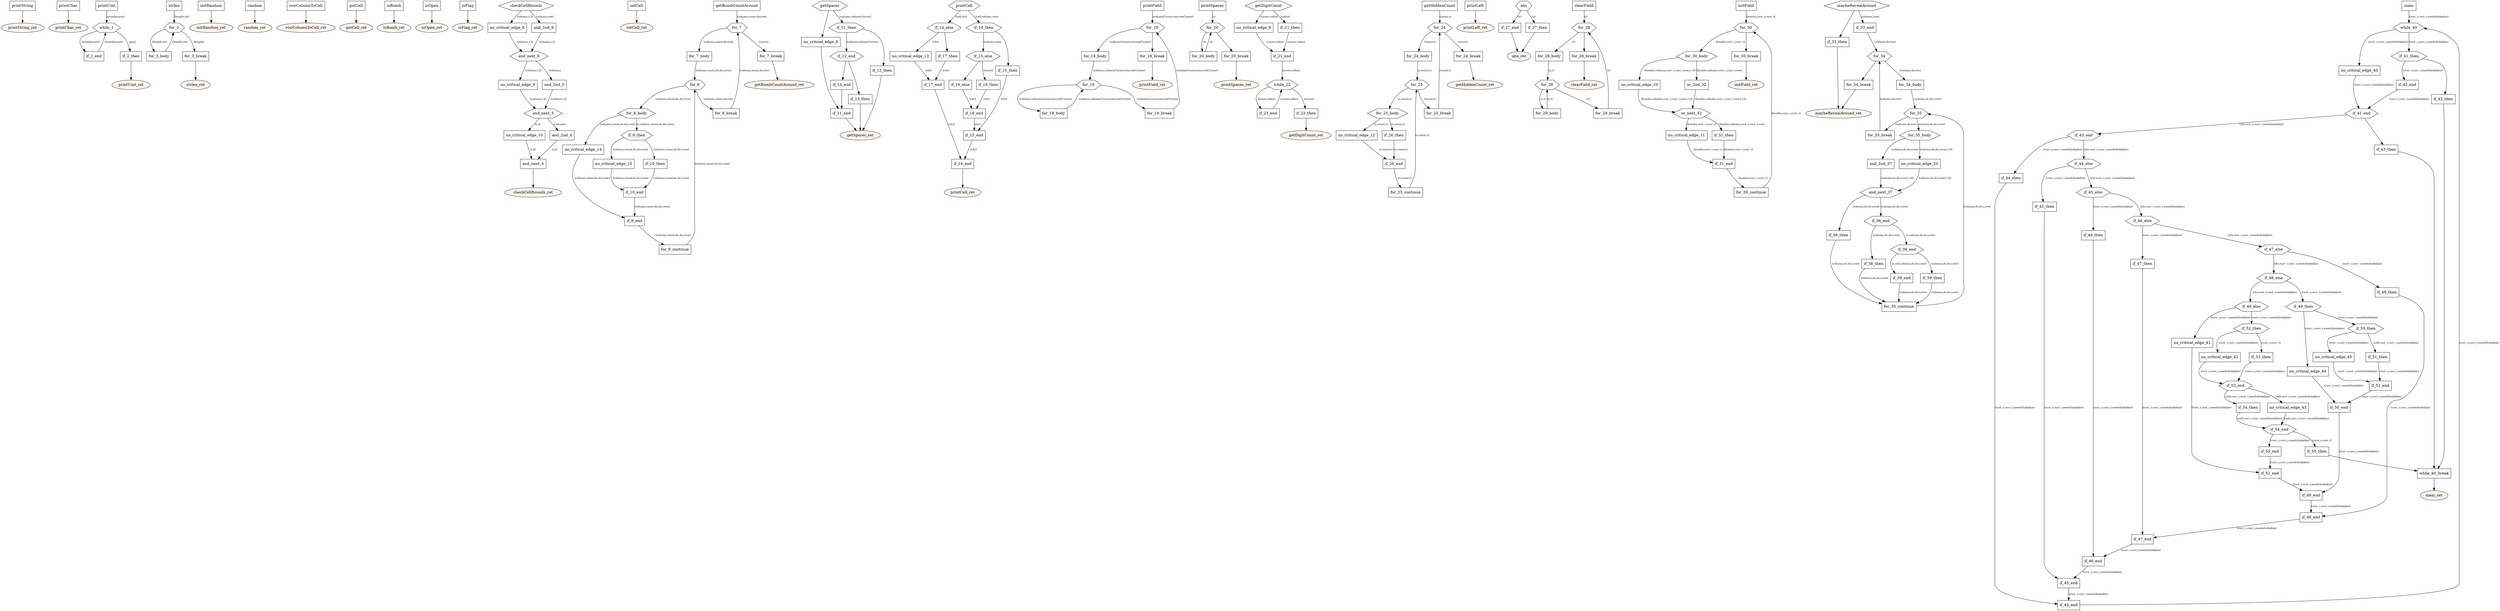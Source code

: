 digraph program {
	edge[fontsize="10pt"];
	subgraph fn_printString {
		BasicBlock_0_printString [label="printString",shape=box];
		BasicBlock_0_printString -> BasicBlock_0_printString_ret;
		BasicBlock_0_printString_ret [label="printString_ret",shape=oval,style=filled,fillcolor="#fff5ee"];
	}
	subgraph fn_printChar {
		BasicBlock_1_printChar [label="printChar",shape=box];
		BasicBlock_1_printChar -> BasicBlock_1_printChar_ret;
		BasicBlock_1_printChar_ret [label="printChar_ret",shape=oval,style=filled,fillcolor="#fff5ee"];
	}
	subgraph fn_printUint {
		BasicBlock_2_printUint [label="printUint",shape=box];
		BasicBlock_2_printUint -> BasicBlock_2_while_1 [label="(number,pos)"];
		BasicBlock_2_if_2_end [label="if_2_end",shape=box];
		BasicBlock_2_if_2_end -> BasicBlock_2_while_1 [label="(number,pos)"];
		BasicBlock_2_while_1 [label="while_1",shape=hexagon];
		BasicBlock_2_while_1 -> BasicBlock_2_if_2_end [label="(number,pos)"];
		BasicBlock_2_while_1 -> BasicBlock_2_if_2_then [label="(pos)"];
		BasicBlock_2_if_2_then [label="if_2_then",shape=box];
		BasicBlock_2_if_2_then -> BasicBlock_2_printUint_ret;
		BasicBlock_2_printUint_ret [label="printUint_ret",shape=oval,style=filled,fillcolor="#fff5ee"];
	}
	subgraph fn_strlen {
		BasicBlock_3_strlen [label="strlen",shape=box];
		BasicBlock_3_strlen -> BasicBlock_3_for_3 [label="(length,str)"];
		BasicBlock_3_for_3_body [label="for_3_body",shape=box];
		BasicBlock_3_for_3_body -> BasicBlock_3_for_3 [label="(length,str)"];
		BasicBlock_3_for_3 [label="for_3",shape=hexagon];
		BasicBlock_3_for_3 -> BasicBlock_3_for_3_break [label="(length)"];
		BasicBlock_3_for_3 -> BasicBlock_3_for_3_body [label="(length,str)"];
		BasicBlock_3_for_3_break [label="for_3_break",shape=box];
		BasicBlock_3_for_3_break -> BasicBlock_3_strlen_ret;
		BasicBlock_3_strlen_ret [label="strlen_ret",shape=oval,style=filled,fillcolor="#fff5ee"];
	}
	subgraph fn_initRandom {
		BasicBlock_4_initRandom [label="initRandom",shape=box];
		BasicBlock_4_initRandom -> BasicBlock_4_initRandom_ret;
		BasicBlock_4_initRandom_ret [label="initRandom_ret",shape=oval,style=filled,fillcolor="#fff5ee"];
	}
	subgraph fn_random {
		BasicBlock_5_random [label="random",shape=box];
		BasicBlock_5_random -> BasicBlock_5_random_ret;
		BasicBlock_5_random_ret [label="random_ret",shape=oval,style=filled,fillcolor="#fff5ee"];
	}
	subgraph fn_rowColumnToCell {
		BasicBlock_6_rowColumnToCell [label="rowColumnToCell",shape=box];
		BasicBlock_6_rowColumnToCell -> BasicBlock_6_rowColumnToCell_ret;
		BasicBlock_6_rowColumnToCell_ret [label="rowColumnToCell_ret",shape=oval,style=filled,fillcolor="#fff5ee"];
	}
	subgraph fn_getCell {
		BasicBlock_7_getCell [label="getCell",shape=box];
		BasicBlock_7_getCell -> BasicBlock_7_getCell_ret;
		BasicBlock_7_getCell_ret [label="getCell_ret",shape=oval,style=filled,fillcolor="#fff5ee"];
	}
	subgraph fn_isBomb {
		BasicBlock_8_isBomb [label="isBomb",shape=box];
		BasicBlock_8_isBomb -> BasicBlock_8_isBomb_ret;
		BasicBlock_8_isBomb_ret [label="isBomb_ret",shape=oval,style=filled,fillcolor="#fff5ee"];
	}
	subgraph fn_isOpen {
		BasicBlock_9_isOpen [label="isOpen",shape=box];
		BasicBlock_9_isOpen -> BasicBlock_9_isOpen_ret;
		BasicBlock_9_isOpen_ret [label="isOpen_ret",shape=oval,style=filled,fillcolor="#fff5ee"];
	}
	subgraph fn_isFlag {
		BasicBlock_10_isFlag [label="isFlag",shape=box];
		BasicBlock_10_isFlag -> BasicBlock_10_isFlag_ret;
		BasicBlock_10_isFlag_ret [label="isFlag_ret",shape=oval,style=filled,fillcolor="#fff5ee"];
	}
	subgraph fn_checkCellBounds {
		BasicBlock_11_checkCellBounds [label="checkCellBounds",shape=hexagon];
		BasicBlock_11_checkCellBounds -> BasicBlock_11_no_critical_edge_8 [label="(column,t.2)"];
		BasicBlock_11_checkCellBounds -> BasicBlock_11_and_2nd_6 [label="(column,row)"];
		BasicBlock_11_no_critical_edge_8 [label="no_critical_edge_8",shape=box];
		BasicBlock_11_no_critical_edge_8 -> BasicBlock_11_and_next_6 [label="(column,t.2)"];
		BasicBlock_11_and_2nd_6 [label="and_2nd_6",shape=box];
		BasicBlock_11_and_2nd_6 -> BasicBlock_11_and_next_6 [label="(column,t.2)"];
		BasicBlock_11_and_next_6 [label="and_next_6",shape=hexagon];
		BasicBlock_11_and_next_6 -> BasicBlock_11_no_critical_edge_9 [label="(column,t.2)"];
		BasicBlock_11_and_next_6 -> BasicBlock_11_and_2nd_5 [label="(column)"];
		BasicBlock_11_no_critical_edge_9 [label="no_critical_edge_9",shape=box];
		BasicBlock_11_no_critical_edge_9 -> BasicBlock_11_and_next_5 [label="(column,t.2)"];
		BasicBlock_11_and_2nd_5 [label="and_2nd_5",shape=box];
		BasicBlock_11_and_2nd_5 -> BasicBlock_11_and_next_5 [label="(column,t.2)"];
		BasicBlock_11_and_next_5 [label="and_next_5",shape=hexagon];
		BasicBlock_11_and_next_5 -> BasicBlock_11_no_critical_edge_10 [label="(t.2)"];
		BasicBlock_11_and_next_5 -> BasicBlock_11_and_2nd_4 [label="(column)"];
		BasicBlock_11_no_critical_edge_10 [label="no_critical_edge_10",shape=box];
		BasicBlock_11_no_critical_edge_10 -> BasicBlock_11_and_next_4 [label="(t.2)"];
		BasicBlock_11_and_2nd_4 [label="and_2nd_4",shape=box];
		BasicBlock_11_and_2nd_4 -> BasicBlock_11_and_next_4 [label="(t.2)"];
		BasicBlock_11_and_next_4 [label="and_next_4",shape=box];
		BasicBlock_11_and_next_4 -> BasicBlock_11_checkCellBounds_ret;
		BasicBlock_11_checkCellBounds_ret [label="checkCellBounds_ret",shape=oval,style=filled,fillcolor="#fff5ee"];
	}
	subgraph fn_setCell {
		BasicBlock_12_setCell [label="setCell",shape=box];
		BasicBlock_12_setCell -> BasicBlock_12_setCell_ret;
		BasicBlock_12_setCell_ret [label="setCell_ret",shape=oval,style=filled,fillcolor="#fff5ee"];
	}
	subgraph fn_getBombCountAround {
		BasicBlock_13_getBombCountAround [label="getBombCountAround",shape=box];
		BasicBlock_13_getBombCountAround -> BasicBlock_13_for_7 [label="(column,count,dr,row)"];
		BasicBlock_13_for_7_body [label="for_7_body",shape=box];
		BasicBlock_13_for_7_body -> BasicBlock_13_for_8 [label="(column,count,dc,dr,r,row)"];
		BasicBlock_13_for_8_body [label="for_8_body",shape=hexagon];
		BasicBlock_13_for_8_body -> BasicBlock_13_no_critical_edge_14 [label="(column,count,dc,dr,r,row)"];
		BasicBlock_13_for_8_body -> BasicBlock_13_if_9_then [label="(c,column,count,dc,dr,r,row)"];
		BasicBlock_13_no_critical_edge_14 [label="no_critical_edge_14",shape=box];
		BasicBlock_13_no_critical_edge_14 -> BasicBlock_13_if_9_end [label="(column,count,dc,dr,r,row)"];
		BasicBlock_13_if_9_then [label="if_9_then",shape=hexagon];
		BasicBlock_13_if_9_then -> BasicBlock_13_no_critical_edge_15 [label="(column,count,dc,dr,r,row)"];
		BasicBlock_13_if_9_then -> BasicBlock_13_if_10_then [label="(column,count,dc,dr,r,row)"];
		BasicBlock_13_no_critical_edge_15 [label="no_critical_edge_15",shape=box];
		BasicBlock_13_no_critical_edge_15 -> BasicBlock_13_if_10_end [label="(column,count,dc,dr,r,row)"];
		BasicBlock_13_if_10_then [label="if_10_then",shape=box];
		BasicBlock_13_if_10_then -> BasicBlock_13_if_10_end [label="(column,count,dc,dr,r,row)"];
		BasicBlock_13_if_10_end [label="if_10_end",shape=box];
		BasicBlock_13_if_10_end -> BasicBlock_13_if_9_end [label="(column,count,dc,dr,r,row)"];
		BasicBlock_13_if_9_end [label="if_9_end",shape=box];
		BasicBlock_13_if_9_end -> BasicBlock_13_for_8_continue [label="(column,count,dc,dr,r,row)"];
		BasicBlock_13_for_8_continue [label="for_8_continue",shape=box];
		BasicBlock_13_for_8_continue -> BasicBlock_13_for_8 [label="(column,count,dc,dr,r,row)"];
		BasicBlock_13_for_8 [label="for_8",shape=hexagon];
		BasicBlock_13_for_8 -> BasicBlock_13_for_8_break [label="(column,count,dr,row)"];
		BasicBlock_13_for_8 -> BasicBlock_13_for_8_body [label="(column,count,dc,dr,r,row)"];
		BasicBlock_13_for_8_break [label="for_8_break",shape=box];
		BasicBlock_13_for_8_break -> BasicBlock_13_for_7 [label="(column,count,dr,row)"];
		BasicBlock_13_for_7 [label="for_7",shape=hexagon];
		BasicBlock_13_for_7 -> BasicBlock_13_for_7_break [label="(count)"];
		BasicBlock_13_for_7 -> BasicBlock_13_for_7_body [label="(column,count,dr,row)"];
		BasicBlock_13_for_7_break [label="for_7_break",shape=box];
		BasicBlock_13_for_7_break -> BasicBlock_13_getBombCountAround_ret;
		BasicBlock_13_getBombCountAround_ret [label="getBombCountAround_ret",shape=oval,style=filled,fillcolor="#fff5ee"];
	}
	subgraph fn_getSpacer {
		BasicBlock_14_getSpacer [label="getSpacer",shape=hexagon];
		BasicBlock_14_getSpacer -> BasicBlock_14_no_critical_edge_8;
		BasicBlock_14_getSpacer -> BasicBlock_14_if_11_then [label="(column,columnCursor)"];
		BasicBlock_14_no_critical_edge_8 [label="no_critical_edge_8",shape=box];
		BasicBlock_14_no_critical_edge_8 -> BasicBlock_14_if_11_end;
		BasicBlock_14_if_11_then [label="if_11_then",shape=hexagon];
		BasicBlock_14_if_11_then -> BasicBlock_14_if_12_end [label="(column,columnCursor)"];
		BasicBlock_14_if_11_then -> BasicBlock_14_if_12_then;
		BasicBlock_14_if_12_end [label="if_12_end",shape=hexagon];
		BasicBlock_14_if_12_end -> BasicBlock_14_if_13_end;
		BasicBlock_14_if_12_end -> BasicBlock_14_if_13_then;
		BasicBlock_14_if_12_then [label="if_12_then",shape=box];
		BasicBlock_14_if_12_then -> BasicBlock_14_getSpacer_ret;
		BasicBlock_14_if_13_end [label="if_13_end",shape=box];
		BasicBlock_14_if_13_end -> BasicBlock_14_if_11_end;
		BasicBlock_14_if_13_then [label="if_13_then",shape=box];
		BasicBlock_14_if_13_then -> BasicBlock_14_getSpacer_ret;
		BasicBlock_14_if_11_end [label="if_11_end",shape=box];
		BasicBlock_14_if_11_end -> BasicBlock_14_getSpacer_ret;
		BasicBlock_14_getSpacer_ret [label="getSpacer_ret",shape=oval,style=filled,fillcolor="#fff5ee"];
	}
	subgraph fn_printCell {
		BasicBlock_15_printCell [label="printCell",shape=hexagon];
		BasicBlock_15_printCell -> BasicBlock_15_if_14_else [label="(cell,chr)"];
		BasicBlock_15_printCell -> BasicBlock_15_if_14_then [label="(cell,column,row)"];
		BasicBlock_15_if_14_else [label="if_14_else",shape=hexagon];
		BasicBlock_15_if_14_else -> BasicBlock_15_no_critical_edge_13 [label="(chr)"];
		BasicBlock_15_if_14_else -> BasicBlock_15_if_17_then;
		BasicBlock_15_if_14_then [label="if_14_then",shape=hexagon];
		BasicBlock_15_if_14_then -> BasicBlock_15_if_15_else [label="(column,row)"];
		BasicBlock_15_if_14_then -> BasicBlock_15_if_15_then;
		BasicBlock_15_no_critical_edge_13 [label="no_critical_edge_13",shape=box];
		BasicBlock_15_no_critical_edge_13 -> BasicBlock_15_if_17_end [label="(chr)"];
		BasicBlock_15_if_17_then [label="if_17_then",shape=box];
		BasicBlock_15_if_17_then -> BasicBlock_15_if_17_end [label="(chr)"];
		BasicBlock_15_if_15_else [label="if_15_else",shape=hexagon];
		BasicBlock_15_if_15_else -> BasicBlock_15_if_16_else;
		BasicBlock_15_if_15_else -> BasicBlock_15_if_16_then [label="(count)"];
		BasicBlock_15_if_15_then [label="if_15_then",shape=box];
		BasicBlock_15_if_15_then -> BasicBlock_15_if_15_end [label="(chr)"];
		BasicBlock_15_if_17_end [label="if_17_end",shape=box];
		BasicBlock_15_if_17_end -> BasicBlock_15_if_14_end [label="(chr)"];
		BasicBlock_15_if_16_else [label="if_16_else",shape=box];
		BasicBlock_15_if_16_else -> BasicBlock_15_if_16_end [label="(chr)"];
		BasicBlock_15_if_16_then [label="if_16_then",shape=box];
		BasicBlock_15_if_16_then -> BasicBlock_15_if_16_end [label="(chr)"];
		BasicBlock_15_if_16_end [label="if_16_end",shape=box];
		BasicBlock_15_if_16_end -> BasicBlock_15_if_15_end [label="(chr)"];
		BasicBlock_15_if_15_end [label="if_15_end",shape=box];
		BasicBlock_15_if_15_end -> BasicBlock_15_if_14_end [label="(chr)"];
		BasicBlock_15_if_14_end [label="if_14_end",shape=box];
		BasicBlock_15_if_14_end -> BasicBlock_15_printCell_ret;
		BasicBlock_15_printCell_ret [label="printCell_ret",shape=oval,style=filled,fillcolor="#fff5ee"];
	}
	subgraph fn_printField {
		BasicBlock_16_printField [label="printField",shape=box];
		BasicBlock_16_printField -> BasicBlock_16_for_18 [label="(columnCursor,row,rowCursor)"];
		BasicBlock_16_for_18_body [label="for_18_body",shape=box];
		BasicBlock_16_for_18_body -> BasicBlock_16_for_19 [label="(column,columnCursor,row,rowCursor)"];
		BasicBlock_16_for_19_body [label="for_19_body",shape=box];
		BasicBlock_16_for_19_body -> BasicBlock_16_for_19 [label="(column,columnCursor,row,rowCursor)"];
		BasicBlock_16_for_19 [label="for_19",shape=hexagon];
		BasicBlock_16_for_19 -> BasicBlock_16_for_19_break [label="(columnCursor,row,rowCursor)"];
		BasicBlock_16_for_19 -> BasicBlock_16_for_19_body [label="(column,columnCursor,row,rowCursor)"];
		BasicBlock_16_for_19_break [label="for_19_break",shape=box];
		BasicBlock_16_for_19_break -> BasicBlock_16_for_18 [label="(columnCursor,row,rowCursor)"];
		BasicBlock_16_for_18 [label="for_18",shape=hexagon];
		BasicBlock_16_for_18 -> BasicBlock_16_for_18_break;
		BasicBlock_16_for_18 -> BasicBlock_16_for_18_body [label="(columnCursor,row,rowCursor)"];
		BasicBlock_16_for_18_break [label="for_18_break",shape=box];
		BasicBlock_16_for_18_break -> BasicBlock_16_printField_ret;
		BasicBlock_16_printField_ret [label="printField_ret",shape=oval,style=filled,fillcolor="#fff5ee"];
	}
	subgraph fn_printSpaces {
		BasicBlock_17_printSpaces [label="printSpaces",shape=box];
		BasicBlock_17_printSpaces -> BasicBlock_17_for_20 [label="(i)"];
		BasicBlock_17_for_20_body [label="for_20_body",shape=box];
		BasicBlock_17_for_20_body -> BasicBlock_17_for_20 [label="(i)"];
		BasicBlock_17_for_20 [label="for_20",shape=hexagon];
		BasicBlock_17_for_20 -> BasicBlock_17_for_20_break;
		BasicBlock_17_for_20 -> BasicBlock_17_for_20_body [label="(i)"];
		BasicBlock_17_for_20_break [label="for_20_break",shape=box];
		BasicBlock_17_for_20_break -> BasicBlock_17_printSpaces_ret;
		BasicBlock_17_printSpaces_ret [label="printSpaces_ret",shape=oval,style=filled,fillcolor="#fff5ee"];
	}
	subgraph fn_getDigitCount {
		BasicBlock_18_getDigitCount [label="getDigitCount",shape=hexagon];
		BasicBlock_18_getDigitCount -> BasicBlock_18_no_critical_edge_8 [label="(count,value)"];
		BasicBlock_18_getDigitCount -> BasicBlock_18_if_21_then [label="(value)"];
		BasicBlock_18_no_critical_edge_8 [label="no_critical_edge_8",shape=box];
		BasicBlock_18_no_critical_edge_8 -> BasicBlock_18_if_21_end [label="(count,value)"];
		BasicBlock_18_if_21_then [label="if_21_then",shape=box];
		BasicBlock_18_if_21_then -> BasicBlock_18_if_21_end [label="(count,value)"];
		BasicBlock_18_if_21_end [label="if_21_end",shape=box];
		BasicBlock_18_if_21_end -> BasicBlock_18_while_22 [label="(count,value)"];
		BasicBlock_18_if_23_end [label="if_23_end",shape=box];
		BasicBlock_18_if_23_end -> BasicBlock_18_while_22 [label="(count,value)"];
		BasicBlock_18_while_22 [label="while_22",shape=hexagon];
		BasicBlock_18_while_22 -> BasicBlock_18_if_23_end [label="(count,value)"];
		BasicBlock_18_while_22 -> BasicBlock_18_if_23_then [label="(count)"];
		BasicBlock_18_if_23_then [label="if_23_then",shape=box];
		BasicBlock_18_if_23_then -> BasicBlock_18_getDigitCount_ret;
		BasicBlock_18_getDigitCount_ret [label="getDigitCount_ret",shape=oval,style=filled,fillcolor="#fff5ee"];
	}
	subgraph fn_getHiddenCount {
		BasicBlock_19_getHiddenCount [label="getHiddenCount",shape=box];
		BasicBlock_19_getHiddenCount -> BasicBlock_19_for_24 [label="(count,r)"];
		BasicBlock_19_for_24_body [label="for_24_body",shape=box];
		BasicBlock_19_for_24_body -> BasicBlock_19_for_25 [label="(c,count,r)"];
		BasicBlock_19_for_25_body [label="for_25_body",shape=hexagon];
		BasicBlock_19_for_25_body -> BasicBlock_19_no_critical_edge_12 [label="(c,count,r)"];
		BasicBlock_19_for_25_body -> BasicBlock_19_if_26_then [label="(c,count,r)"];
		BasicBlock_19_no_critical_edge_12 [label="no_critical_edge_12",shape=box];
		BasicBlock_19_no_critical_edge_12 -> BasicBlock_19_if_26_end [label="(c,count,r)"];
		BasicBlock_19_if_26_then [label="if_26_then",shape=box];
		BasicBlock_19_if_26_then -> BasicBlock_19_if_26_end [label="(c,count,r)"];
		BasicBlock_19_if_26_end [label="if_26_end",shape=box];
		BasicBlock_19_if_26_end -> BasicBlock_19_for_25_continue [label="(c,count,r)"];
		BasicBlock_19_for_25_continue [label="for_25_continue",shape=box];
		BasicBlock_19_for_25_continue -> BasicBlock_19_for_25 [label="(c,count,r)"];
		BasicBlock_19_for_25 [label="for_25",shape=hexagon];
		BasicBlock_19_for_25 -> BasicBlock_19_for_25_break [label="(count,r)"];
		BasicBlock_19_for_25 -> BasicBlock_19_for_25_body [label="(c,count,r)"];
		BasicBlock_19_for_25_break [label="for_25_break",shape=box];
		BasicBlock_19_for_25_break -> BasicBlock_19_for_24 [label="(count,r)"];
		BasicBlock_19_for_24 [label="for_24",shape=hexagon];
		BasicBlock_19_for_24 -> BasicBlock_19_for_24_break [label="(count)"];
		BasicBlock_19_for_24 -> BasicBlock_19_for_24_body [label="(count,r)"];
		BasicBlock_19_for_24_break [label="for_24_break",shape=box];
		BasicBlock_19_for_24_break -> BasicBlock_19_getHiddenCount_ret;
		BasicBlock_19_getHiddenCount_ret [label="getHiddenCount_ret",shape=oval,style=filled,fillcolor="#fff5ee"];
	}
	subgraph fn_printLeft {
		BasicBlock_20_printLeft [label="printLeft",shape=box];
		BasicBlock_20_printLeft -> BasicBlock_20_printLeft_ret;
		BasicBlock_20_printLeft_ret [label="printLeft_ret",shape=oval,style=filled,fillcolor="#fff5ee"];
	}
	subgraph fn_abs {
		BasicBlock_21_abs [label="abs",shape=hexagon];
		BasicBlock_21_abs -> BasicBlock_21_if_27_end [label="(a)"];
		BasicBlock_21_abs -> BasicBlock_21_if_27_then [label="(a)"];
		BasicBlock_21_if_27_end [label="if_27_end",shape=box];
		BasicBlock_21_if_27_end -> BasicBlock_21_abs_ret;
		BasicBlock_21_if_27_then [label="if_27_then",shape=box];
		BasicBlock_21_if_27_then -> BasicBlock_21_abs_ret;
		BasicBlock_21_abs_ret [label="abs_ret",shape=oval,style=filled,fillcolor="#fff5ee"];
	}
	subgraph fn_clearField {
		BasicBlock_22_clearField [label="clearField",shape=box];
		BasicBlock_22_clearField -> BasicBlock_22_for_28 [label="(r)"];
		BasicBlock_22_for_28_body [label="for_28_body",shape=box];
		BasicBlock_22_for_28_body -> BasicBlock_22_for_29 [label="(c,r)"];
		BasicBlock_22_for_29_body [label="for_29_body",shape=box];
		BasicBlock_22_for_29_body -> BasicBlock_22_for_29 [label="(c,r)"];
		BasicBlock_22_for_29 [label="for_29",shape=hexagon];
		BasicBlock_22_for_29 -> BasicBlock_22_for_29_break [label="(r)"];
		BasicBlock_22_for_29 -> BasicBlock_22_for_29_body [label="(c,r)"];
		BasicBlock_22_for_29_break [label="for_29_break",shape=box];
		BasicBlock_22_for_29_break -> BasicBlock_22_for_28 [label="(r)"];
		BasicBlock_22_for_28 [label="for_28",shape=hexagon];
		BasicBlock_22_for_28 -> BasicBlock_22_for_28_break;
		BasicBlock_22_for_28 -> BasicBlock_22_for_28_body [label="(r)"];
		BasicBlock_22_for_28_break [label="for_28_break",shape=box];
		BasicBlock_22_for_28_break -> BasicBlock_22_clearField_ret;
		BasicBlock_22_clearField_ret [label="clearField_ret",shape=oval,style=filled,fillcolor="#fff5ee"];
	}
	subgraph fn_initField {
		BasicBlock_23_initField [label="initField",shape=box];
		BasicBlock_23_initField -> BasicBlock_23_for_30 [label="(bombs,curr_c,curr_r)"];
		BasicBlock_23_for_30_body [label="for_30_body",shape=hexagon];
		BasicBlock_23_for_30_body -> BasicBlock_23_no_critical_edge_10 [label="(bombs,column,curr_c,curr_r,row,t.13)"];
		BasicBlock_23_for_30_body -> BasicBlock_23_or_2nd_32 [label="(bombs,column,curr_c,curr_r,row)"];
		BasicBlock_23_no_critical_edge_10 [label="no_critical_edge_10",shape=box];
		BasicBlock_23_no_critical_edge_10 -> BasicBlock_23_or_next_32 [label="(bombs,column,curr_c,curr_r,row,t.13)"];
		BasicBlock_23_or_2nd_32 [label="or_2nd_32",shape=box];
		BasicBlock_23_or_2nd_32 -> BasicBlock_23_or_next_32 [label="(bombs,column,curr_c,curr_r,row,t.13)"];
		BasicBlock_23_or_next_32 [label="or_next_32",shape=hexagon];
		BasicBlock_23_or_next_32 -> BasicBlock_23_no_critical_edge_11 [label="(bombs,curr_c,curr_r)"];
		BasicBlock_23_or_next_32 -> BasicBlock_23_if_31_then [label="(bombs,column,curr_c,curr_r,row)"];
		BasicBlock_23_no_critical_edge_11 [label="no_critical_edge_11",shape=box];
		BasicBlock_23_no_critical_edge_11 -> BasicBlock_23_if_31_end [label="(bombs,curr_c,curr_r)"];
		BasicBlock_23_if_31_then [label="if_31_then",shape=box];
		BasicBlock_23_if_31_then -> BasicBlock_23_if_31_end [label="(bombs,curr_c,curr_r)"];
		BasicBlock_23_if_31_end [label="if_31_end",shape=box];
		BasicBlock_23_if_31_end -> BasicBlock_23_for_30_continue [label="(bombs,curr_c,curr_r)"];
		BasicBlock_23_for_30_continue [label="for_30_continue",shape=box];
		BasicBlock_23_for_30_continue -> BasicBlock_23_for_30 [label="(bombs,curr_c,curr_r)"];
		BasicBlock_23_for_30 [label="for_30",shape=hexagon];
		BasicBlock_23_for_30 -> BasicBlock_23_for_30_break;
		BasicBlock_23_for_30 -> BasicBlock_23_for_30_body [label="(bombs,curr_c,curr_r)"];
		BasicBlock_23_for_30_break [label="for_30_break",shape=box];
		BasicBlock_23_for_30_break -> BasicBlock_23_initField_ret;
		BasicBlock_23_initField_ret [label="initField_ret",shape=oval,style=filled,fillcolor="#fff5ee"];
	}
	subgraph fn_maybeRevealAround {
		BasicBlock_24_maybeRevealAround [label="maybeRevealAround",shape=hexagon];
		BasicBlock_24_maybeRevealAround -> BasicBlock_24_if_33_end [label="(column,row)"];
		BasicBlock_24_maybeRevealAround -> BasicBlock_24_if_33_then;
		BasicBlock_24_if_33_end [label="if_33_end",shape=box];
		BasicBlock_24_if_33_end -> BasicBlock_24_for_34 [label="(column,dr,row)"];
		BasicBlock_24_for_34_body [label="for_34_body",shape=box];
		BasicBlock_24_for_34_body -> BasicBlock_24_for_35 [label="(column,dc,dr,r,row)"];
		BasicBlock_24_for_35_body [label="for_35_body",shape=hexagon];
		BasicBlock_24_for_35_body -> BasicBlock_24_no_critical_edge_20 [label="(column,dc,dr,r,row,t.14)"];
		BasicBlock_24_for_35_body -> BasicBlock_24_and_2nd_37 [label="(column,dc,dr,r,row)"];
		BasicBlock_24_no_critical_edge_20 [label="no_critical_edge_20",shape=box];
		BasicBlock_24_no_critical_edge_20 -> BasicBlock_24_and_next_37 [label="(column,dc,dr,r,row,t.14)"];
		BasicBlock_24_and_2nd_37 [label="and_2nd_37",shape=box];
		BasicBlock_24_and_2nd_37 -> BasicBlock_24_and_next_37 [label="(column,dc,dr,r,row,t.14)"];
		BasicBlock_24_and_next_37 [label="and_next_37",shape=hexagon];
		BasicBlock_24_and_next_37 -> BasicBlock_24_if_36_end [label="(column,dc,dr,r,row)"];
		BasicBlock_24_and_next_37 -> BasicBlock_24_if_36_then [label="(column,dc,dr,r,row)"];
		BasicBlock_24_if_36_end [label="if_36_end",shape=hexagon];
		BasicBlock_24_if_36_end -> BasicBlock_24_if_38_end [label="(c,column,dc,dr,r,row)"];
		BasicBlock_24_if_36_end -> BasicBlock_24_if_38_then [label="(column,dc,dr,r,row)"];
		BasicBlock_24_if_36_then [label="if_36_then",shape=box];
		BasicBlock_24_if_36_then -> BasicBlock_24_for_35_continue [label="(column,dc,dr,r,row)"];
		BasicBlock_24_if_38_end [label="if_38_end",shape=hexagon];
		BasicBlock_24_if_38_end -> BasicBlock_24_if_39_end [label="(c,cell,column,dc,dr,r,row)"];
		BasicBlock_24_if_38_end -> BasicBlock_24_if_39_then [label="(column,dc,dr,r,row)"];
		BasicBlock_24_if_38_then [label="if_38_then",shape=box];
		BasicBlock_24_if_38_then -> BasicBlock_24_for_35_continue [label="(column,dc,dr,r,row)"];
		BasicBlock_24_if_39_end [label="if_39_end",shape=box];
		BasicBlock_24_if_39_end -> BasicBlock_24_for_35_continue [label="(column,dc,dr,r,row)"];
		BasicBlock_24_if_39_then [label="if_39_then",shape=box];
		BasicBlock_24_if_39_then -> BasicBlock_24_for_35_continue [label="(column,dc,dr,r,row)"];
		BasicBlock_24_for_35_continue [label="for_35_continue",shape=box];
		BasicBlock_24_for_35_continue -> BasicBlock_24_for_35 [label="(column,dc,dr,r,row)"];
		BasicBlock_24_for_35 [label="for_35",shape=hexagon];
		BasicBlock_24_for_35 -> BasicBlock_24_for_35_break [label="(column,dr,row)"];
		BasicBlock_24_for_35 -> BasicBlock_24_for_35_body [label="(column,dc,dr,r,row)"];
		BasicBlock_24_for_35_break [label="for_35_break",shape=box];
		BasicBlock_24_for_35_break -> BasicBlock_24_for_34 [label="(column,dr,row)"];
		BasicBlock_24_if_33_then [label="if_33_then",shape=box];
		BasicBlock_24_if_33_then -> BasicBlock_24_maybeRevealAround_ret;
		BasicBlock_24_for_34 [label="for_34",shape=hexagon];
		BasicBlock_24_for_34 -> BasicBlock_24_for_34_break;
		BasicBlock_24_for_34 -> BasicBlock_24_for_34_body [label="(column,dr,row)"];
		BasicBlock_24_for_34_break [label="for_34_break",shape=box];
		BasicBlock_24_for_34_break -> BasicBlock_24_maybeRevealAround_ret;
		BasicBlock_24_maybeRevealAround_ret [label="maybeRevealAround_ret",shape=oval,style=filled,fillcolor="#fff5ee"];
	}
	subgraph fn_main {
		BasicBlock_25_main [label="main",shape=box];
		BasicBlock_25_main -> BasicBlock_25_while_40 [label="(curr_c,curr_r,needsInitialize)"];
		BasicBlock_25_no_critical_edge_40 [label="no_critical_edge_40",shape=box];
		BasicBlock_25_no_critical_edge_40 -> BasicBlock_25_if_41_end [label="(curr_c,curr_r,needsInitialize)"];
		BasicBlock_25_if_41_then [label="if_41_then",shape=hexagon];
		BasicBlock_25_if_41_then -> BasicBlock_25_if_42_end [label="(curr_c,curr_r,needsInitialize)"];
		BasicBlock_25_if_41_then -> BasicBlock_25_if_42_then;
		BasicBlock_25_if_42_end [label="if_42_end",shape=box];
		BasicBlock_25_if_42_end -> BasicBlock_25_if_41_end [label="(curr_c,curr_r,needsInitialize)"];
		BasicBlock_25_if_41_end [label="if_41_end",shape=hexagon];
		BasicBlock_25_if_41_end -> BasicBlock_25_if_43_end [label="(chr,curr_c,curr_r,needsInitialize)"];
		BasicBlock_25_if_41_end -> BasicBlock_25_if_43_then;
		BasicBlock_25_if_43_end [label="if_43_end",shape=hexagon];
		BasicBlock_25_if_43_end -> BasicBlock_25_if_44_else [label="(chr,curr_c,curr_r,needsInitialize)"];
		BasicBlock_25_if_43_end -> BasicBlock_25_if_44_then [label="(curr_c,curr_r,needsInitialize)"];
		BasicBlock_25_if_44_else [label="if_44_else",shape=hexagon];
		BasicBlock_25_if_44_else -> BasicBlock_25_if_45_else [label="(chr,curr_c,curr_r,needsInitialize)"];
		BasicBlock_25_if_44_else -> BasicBlock_25_if_45_then [label="(curr_c,curr_r,needsInitialize)"];
		BasicBlock_25_if_44_then [label="if_44_then",shape=box];
		BasicBlock_25_if_44_then -> BasicBlock_25_if_44_end [label="(curr_c,curr_r,needsInitialize)"];
		BasicBlock_25_if_45_else [label="if_45_else",shape=hexagon];
		BasicBlock_25_if_45_else -> BasicBlock_25_if_46_else [label="(chr,curr_c,curr_r,needsInitialize)"];
		BasicBlock_25_if_45_else -> BasicBlock_25_if_46_then [label="(curr_c,curr_r,needsInitialize)"];
		BasicBlock_25_if_45_then [label="if_45_then",shape=box];
		BasicBlock_25_if_45_then -> BasicBlock_25_if_45_end [label="(curr_c,curr_r,needsInitialize)"];
		BasicBlock_25_if_46_else [label="if_46_else",shape=hexagon];
		BasicBlock_25_if_46_else -> BasicBlock_25_if_47_else [label="(chr,curr_c,curr_r,needsInitialize)"];
		BasicBlock_25_if_46_else -> BasicBlock_25_if_47_then [label="(curr_c,curr_r,needsInitialize)"];
		BasicBlock_25_if_46_then [label="if_46_then",shape=box];
		BasicBlock_25_if_46_then -> BasicBlock_25_if_46_end [label="(curr_c,curr_r,needsInitialize)"];
		BasicBlock_25_if_47_else [label="if_47_else",shape=hexagon];
		BasicBlock_25_if_47_else -> BasicBlock_25_if_48_else [label="(chr,curr_c,curr_r,needsInitialize)"];
		BasicBlock_25_if_47_else -> BasicBlock_25_if_48_then [label="(curr_c,curr_r,needsInitialize)"];
		BasicBlock_25_if_47_then [label="if_47_then",shape=box];
		BasicBlock_25_if_47_then -> BasicBlock_25_if_47_end [label="(curr_c,curr_r,needsInitialize)"];
		BasicBlock_25_if_48_else [label="if_48_else",shape=hexagon];
		BasicBlock_25_if_48_else -> BasicBlock_25_if_49_else [label="(chr,curr_c,curr_r,needsInitialize)"];
		BasicBlock_25_if_48_else -> BasicBlock_25_if_49_then [label="(curr_c,curr_r,needsInitialize)"];
		BasicBlock_25_if_48_then [label="if_48_then",shape=box];
		BasicBlock_25_if_48_then -> BasicBlock_25_if_48_end [label="(curr_c,curr_r,needsInitialize)"];
		BasicBlock_25_if_49_else [label="if_49_else",shape=hexagon];
		BasicBlock_25_if_49_else -> BasicBlock_25_no_critical_edge_41 [label="(curr_c,curr_r,needsInitialize)"];
		BasicBlock_25_if_49_else -> BasicBlock_25_if_52_then [label="(curr_c,curr_r,needsInitialize)"];
		BasicBlock_25_if_49_then [label="if_49_then",shape=hexagon];
		BasicBlock_25_if_49_then -> BasicBlock_25_no_critical_edge_44 [label="(curr_c,curr_r,needsInitialize)"];
		BasicBlock_25_if_49_then -> BasicBlock_25_if_50_then [label="(curr_c,curr_r,needsInitialize)"];
		BasicBlock_25_no_critical_edge_41 [label="no_critical_edge_41",shape=box];
		BasicBlock_25_no_critical_edge_41 -> BasicBlock_25_if_52_end [label="(curr_c,curr_r,needsInitialize)"];
		BasicBlock_25_if_52_then [label="if_52_then",shape=hexagon];
		BasicBlock_25_if_52_then -> BasicBlock_25_no_critical_edge_42 [label="(curr_c,curr_r,needsInitialize)"];
		BasicBlock_25_if_52_then -> BasicBlock_25_if_53_then [label="(curr_c,curr_r)"];
		BasicBlock_25_no_critical_edge_44 [label="no_critical_edge_44",shape=box];
		BasicBlock_25_no_critical_edge_44 -> BasicBlock_25_if_50_end [label="(curr_c,curr_r,needsInitialize)"];
		BasicBlock_25_if_50_then [label="if_50_then",shape=hexagon];
		BasicBlock_25_if_50_then -> BasicBlock_25_no_critical_edge_45 [label="(curr_c,curr_r,needsInitialize)"];
		BasicBlock_25_if_50_then -> BasicBlock_25_if_51_then [label="(cell,curr_c,curr_r,needsInitialize)"];
		BasicBlock_25_no_critical_edge_42 [label="no_critical_edge_42",shape=box];
		BasicBlock_25_no_critical_edge_42 -> BasicBlock_25_if_53_end [label="(curr_c,curr_r,needsInitialize)"];
		BasicBlock_25_if_53_then [label="if_53_then",shape=box];
		BasicBlock_25_if_53_then -> BasicBlock_25_if_53_end [label="(curr_c,curr_r,needsInitialize)"];
		BasicBlock_25_no_critical_edge_45 [label="no_critical_edge_45",shape=box];
		BasicBlock_25_no_critical_edge_45 -> BasicBlock_25_if_51_end [label="(curr_c,curr_r,needsInitialize)"];
		BasicBlock_25_if_51_then [label="if_51_then",shape=box];
		BasicBlock_25_if_51_then -> BasicBlock_25_if_51_end [label="(curr_c,curr_r,needsInitialize)"];
		BasicBlock_25_if_53_end [label="if_53_end",shape=hexagon];
		BasicBlock_25_if_53_end -> BasicBlock_25_no_critical_edge_43 [label="(cell,curr_c,curr_r,needsInitialize)"];
		BasicBlock_25_if_53_end -> BasicBlock_25_if_54_then [label="(cell,curr_c,curr_r,needsInitialize)"];
		BasicBlock_25_if_51_end [label="if_51_end",shape=box];
		BasicBlock_25_if_51_end -> BasicBlock_25_if_50_end [label="(curr_c,curr_r,needsInitialize)"];
		BasicBlock_25_no_critical_edge_43 [label="no_critical_edge_43",shape=box];
		BasicBlock_25_no_critical_edge_43 -> BasicBlock_25_if_54_end [label="(cell,curr_c,curr_r,needsInitialize)"];
		BasicBlock_25_if_54_then [label="if_54_then",shape=box];
		BasicBlock_25_if_54_then -> BasicBlock_25_if_54_end [label="(cell,curr_c,curr_r,needsInitialize)"];
		BasicBlock_25_if_50_end [label="if_50_end",shape=box];
		BasicBlock_25_if_50_end -> BasicBlock_25_if_49_end [label="(curr_c,curr_r,needsInitialize)"];
		BasicBlock_25_if_54_end [label="if_54_end",shape=hexagon];
		BasicBlock_25_if_54_end -> BasicBlock_25_if_55_end [label="(curr_c,curr_r,needsInitialize)"];
		BasicBlock_25_if_54_end -> BasicBlock_25_if_55_then [label="(curr_c,curr_r)"];
		BasicBlock_25_if_55_end [label="if_55_end",shape=box];
		BasicBlock_25_if_55_end -> BasicBlock_25_if_52_end [label="(curr_c,curr_r,needsInitialize)"];
		BasicBlock_25_if_52_end [label="if_52_end",shape=box];
		BasicBlock_25_if_52_end -> BasicBlock_25_if_49_end [label="(curr_c,curr_r,needsInitialize)"];
		BasicBlock_25_if_49_end [label="if_49_end",shape=box];
		BasicBlock_25_if_49_end -> BasicBlock_25_if_48_end [label="(curr_c,curr_r,needsInitialize)"];
		BasicBlock_25_if_48_end [label="if_48_end",shape=box];
		BasicBlock_25_if_48_end -> BasicBlock_25_if_47_end [label="(curr_c,curr_r,needsInitialize)"];
		BasicBlock_25_if_47_end [label="if_47_end",shape=box];
		BasicBlock_25_if_47_end -> BasicBlock_25_if_46_end [label="(curr_c,curr_r,needsInitialize)"];
		BasicBlock_25_if_46_end [label="if_46_end",shape=box];
		BasicBlock_25_if_46_end -> BasicBlock_25_if_45_end [label="(curr_c,curr_r,needsInitialize)"];
		BasicBlock_25_if_45_end [label="if_45_end",shape=box];
		BasicBlock_25_if_45_end -> BasicBlock_25_if_44_end [label="(curr_c,curr_r,needsInitialize)"];
		BasicBlock_25_if_44_end [label="if_44_end",shape=box];
		BasicBlock_25_if_44_end -> BasicBlock_25_while_40 [label="(curr_c,curr_r,needsInitialize)"];
		BasicBlock_25_while_40 [label="while_40",shape=hexagon];
		BasicBlock_25_while_40 -> BasicBlock_25_no_critical_edge_40 [label="(curr_c,curr_r,needsInitialize)"];
		BasicBlock_25_while_40 -> BasicBlock_25_if_41_then [label="(curr_c,curr_r,needsInitialize)"];
		BasicBlock_25_if_42_then [label="if_42_then",shape=box];
		BasicBlock_25_if_42_then -> BasicBlock_25_while_40_break;
		BasicBlock_25_if_43_then [label="if_43_then",shape=box];
		BasicBlock_25_if_43_then -> BasicBlock_25_while_40_break;
		BasicBlock_25_if_55_then [label="if_55_then",shape=box];
		BasicBlock_25_if_55_then -> BasicBlock_25_while_40_break;
		BasicBlock_25_while_40_break [label="while_40_break",shape=box];
		BasicBlock_25_while_40_break -> BasicBlock_25_main_ret;
		BasicBlock_25_main_ret [label="main_ret",shape=oval,style=filled,fillcolor="#fff5ee"];
	}
}

